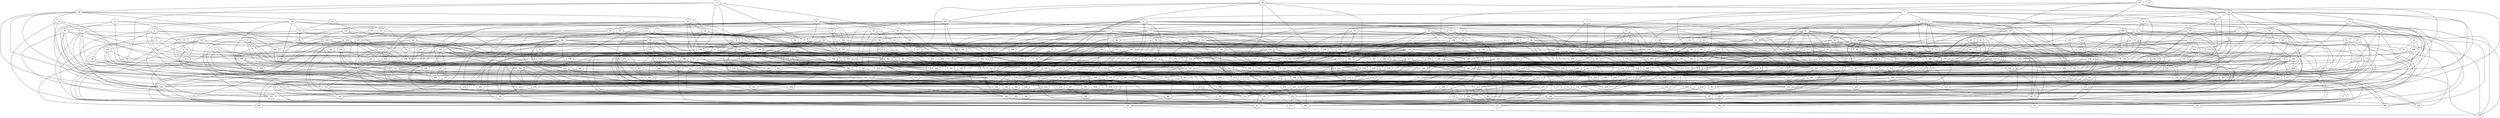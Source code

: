 strict graph "gnp_random_graph(400,0.015)" {
0;
1;
2;
3;
4;
5;
6;
7;
8;
9;
10;
11;
12;
13;
14;
15;
16;
17;
18;
19;
20;
21;
22;
23;
24;
25;
26;
27;
28;
29;
30;
31;
32;
33;
34;
35;
36;
37;
38;
39;
40;
41;
42;
43;
44;
45;
46;
47;
48;
49;
50;
51;
52;
53;
54;
55;
56;
57;
58;
59;
60;
61;
62;
63;
64;
65;
66;
67;
68;
69;
70;
71;
72;
73;
74;
75;
76;
77;
78;
79;
80;
81;
82;
83;
84;
85;
86;
87;
88;
89;
90;
91;
92;
93;
94;
95;
96;
97;
98;
99;
100;
101;
102;
103;
104;
105;
106;
107;
108;
109;
110;
111;
112;
113;
114;
115;
116;
117;
118;
119;
120;
121;
122;
123;
124;
125;
126;
127;
128;
129;
130;
131;
132;
133;
134;
135;
136;
137;
138;
139;
140;
141;
142;
143;
144;
145;
146;
147;
148;
149;
150;
151;
152;
153;
154;
155;
156;
157;
158;
159;
160;
161;
162;
163;
164;
165;
166;
167;
168;
169;
170;
171;
172;
173;
174;
175;
176;
177;
178;
179;
180;
181;
182;
183;
184;
185;
186;
187;
188;
189;
190;
191;
192;
193;
194;
195;
196;
197;
198;
199;
200;
201;
202;
203;
204;
205;
206;
207;
208;
209;
210;
211;
212;
213;
214;
215;
216;
217;
218;
219;
220;
221;
222;
223;
224;
225;
226;
227;
228;
229;
230;
231;
232;
233;
234;
235;
236;
237;
238;
239;
240;
241;
242;
243;
244;
245;
246;
247;
248;
249;
250;
251;
252;
253;
254;
255;
256;
257;
258;
259;
260;
261;
262;
263;
264;
265;
266;
267;
268;
269;
270;
271;
272;
273;
274;
275;
276;
277;
278;
279;
280;
281;
282;
283;
284;
285;
286;
287;
288;
289;
290;
291;
292;
293;
294;
295;
296;
297;
298;
299;
300;
301;
302;
303;
304;
305;
306;
307;
308;
309;
310;
311;
312;
313;
314;
315;
316;
317;
318;
319;
320;
321;
322;
323;
324;
325;
326;
327;
328;
329;
330;
331;
332;
333;
334;
335;
336;
337;
338;
339;
340;
341;
342;
343;
344;
345;
346;
347;
348;
349;
350;
351;
352;
353;
354;
355;
356;
357;
358;
359;
360;
361;
362;
363;
364;
365;
366;
367;
368;
369;
370;
371;
372;
373;
374;
375;
376;
377;
378;
379;
380;
381;
382;
383;
384;
385;
386;
387;
388;
389;
390;
391;
392;
393;
394;
395;
396;
397;
398;
399;
0 -- 68  [is_available=True, prob="0.672771012207"];
0 -- 11  [is_available=True, prob="0.0311372839034"];
0 -- 76  [is_available=True, prob="0.60510204603"];
0 -- 342  [is_available=True, prob="0.823809062444"];
0 -- 58  [is_available=True, prob="0.370981259283"];
0 -- 350  [is_available=True, prob="0.280009782433"];
1 -- 96  [is_available=True, prob="0.687258508972"];
1 -- 195  [is_available=True, prob="0.327337455019"];
1 -- 305  [is_available=True, prob="0.51152719475"];
1 -- 169  [is_available=True, prob="0.851714911728"];
1 -- 113  [is_available=True, prob="1.0"];
1 -- 338  [is_available=True, prob="0.993530797985"];
1 -- 347  [is_available=True, prob="0.873519078632"];
2 -- 352  [is_available=True, prob="0.411698776129"];
2 -- 35  [is_available=True, prob="0.275934990966"];
2 -- 327  [is_available=True, prob="0.41416736263"];
2 -- 203  [is_available=True, prob="1.0"];
2 -- 180  [is_available=True, prob="0.326489670325"];
2 -- 373  [is_available=True, prob="0.77309256014"];
3 -- 184  [is_available=True, prob="0.239477725696"];
3 -- 147  [is_available=True, prob="0.985667900619"];
3 -- 221  [is_available=True, prob="1.0"];
3 -- 54  [is_available=True, prob="0.135790335476"];
3 -- 295  [is_available=True, prob="0.184199734574"];
4 -- 105  [is_available=True, prob="1.0"];
4 -- 75  [is_available=True, prob="1.0"];
4 -- 60  [is_available=True, prob="0.142199886263"];
4 -- 245  [is_available=True, prob="1.0"];
5 -- 304  [is_available=True, prob="0.884725250715"];
5 -- 334  [is_available=True, prob="1.0"];
5 -- 174  [is_available=True, prob="0.234520591831"];
5 -- 71  [is_available=True, prob="0.164263143266"];
6 -- 352  [is_available=True, prob="1.0"];
6 -- 248  [is_available=True, prob="0.420615833732"];
6 -- 210  [is_available=True, prob="0.194498249475"];
6 -- 371  [is_available=True, prob="0.399707543896"];
6 -- 87  [is_available=True, prob="0.669771077523"];
6 -- 88  [is_available=True, prob="1.0"];
7 -- 97  [is_available=True, prob="0.137715859267"];
7 -- 326  [is_available=True, prob="0.180603056529"];
7 -- 232  [is_available=True, prob="1.0"];
7 -- 300  [is_available=True, prob="1.0"];
7 -- 395  [is_available=True, prob="0.207229110257"];
7 -- 12  [is_available=True, prob="0.937045081743"];
7 -- 271  [is_available=True, prob="0.62713170736"];
7 -- 210  [is_available=True, prob="0.97971564239"];
8 -- 258  [is_available=True, prob="0.40492345751"];
8 -- 164  [is_available=True, prob="0.427124821835"];
8 -- 9  [is_available=True, prob="0.294298596334"];
8 -- 236  [is_available=True, prob="0.413226748654"];
8 -- 308  [is_available=True, prob="0.209435283834"];
8 -- 283  [is_available=True, prob="0.139188887992"];
9 -- 385  [is_available=True, prob="0.865579777964"];
9 -- 379  [is_available=True, prob="0.918462824882"];
9 -- 68  [is_available=True, prob="0.951003964245"];
9 -- 263  [is_available=True, prob="1.0"];
9 -- 391  [is_available=True, prob="0.0491000285592"];
9 -- 312  [is_available=True, prob="0.908354993363"];
9 -- 123  [is_available=True, prob="0.929688781862"];
10 -- 36  [is_available=True, prob="1.0"];
10 -- 165  [is_available=True, prob="0.263783124124"];
10 -- 166  [is_available=True, prob="0.688040820626"];
10 -- 302  [is_available=True, prob="0.991366289787"];
10 -- 244  [is_available=True, prob="0.63138589458"];
10 -- 219  [is_available=True, prob="1.0"];
10 -- 92  [is_available=True, prob="0.105630200498"];
10 -- 254  [is_available=True, prob="0.899960814903"];
11 -- 258  [is_available=True, prob="1.0"];
11 -- 244  [is_available=True, prob="1.0"];
11 -- 378  [is_available=True, prob="0.264114383629"];
11 -- 150  [is_available=True, prob="0.0658009573685"];
12 -- 288  [is_available=True, prob="0.215145929975"];
12 -- 289  [is_available=True, prob="0.517390132128"];
12 -- 99  [is_available=True, prob="0.68286272742"];
12 -- 133  [is_available=True, prob="0.371695285505"];
12 -- 295  [is_available=True, prob="0.0991302539389"];
12 -- 169  [is_available=True, prob="1.0"];
12 -- 107  [is_available=True, prob="0.662340635536"];
12 -- 300  [is_available=True, prob="0.654823037924"];
12 -- 365  [is_available=True, prob="0.118034229994"];
12 -- 111  [is_available=True, prob="0.350907038757"];
12 -- 337  [is_available=True, prob="0.222606369022"];
12 -- 180  [is_available=True, prob="0.0729637991399"];
13 -- 338  [is_available=True, prob="1.0"];
13 -- 293  [is_available=True, prob="1.0"];
13 -- 206  [is_available=True, prob="0.294474670767"];
13 -- 399  [is_available=True, prob="0.864654074243"];
14 -- 66  [is_available=True, prob="0.476462825062"];
14 -- 222  [is_available=True, prob="0.542238708933"];
14 -- 102  [is_available=True, prob="0.596222793646"];
14 -- 279  [is_available=True, prob="0.278830564483"];
15 -- 219  [is_available=True, prob="0.116056803117"];
15 -- 196  [is_available=True, prob="0.289659960344"];
15 -- 182  [is_available=True, prob="0.747991207155"];
16 -- 248  [is_available=True, prob="0.304427313071"];
16 -- 41  [is_available=True, prob="0.1314343293"];
16 -- 159  [is_available=True, prob="0.990160074974"];
16 -- 31  [is_available=True, prob="1.0"];
17 -- 257  [is_available=True, prob="1.0"];
17 -- 366  [is_available=True, prob="0.392896534527"];
17 -- 367  [is_available=True, prob="0.497658767756"];
17 -- 151  [is_available=True, prob="1.0"];
17 -- 155  [is_available=True, prob="0.117072602464"];
17 -- 188  [is_available=True, prob="0.486764813668"];
18 -- 98  [is_available=True, prob="0.250184611877"];
18 -- 197  [is_available=True, prob="1.0"];
18 -- 359  [is_available=True, prob="0.853381212307"];
18 -- 266  [is_available=True, prob="0.620475322515"];
18 -- 44  [is_available=True, prob="0.924299106224"];
18 -- 77  [is_available=True, prob="1.0"];
18 -- 149  [is_available=True, prob="0.101423312822"];
19 -- 281  [is_available=True, prob="1.0"];
19 -- 213  [is_available=True, prob="1.0"];
19 -- 399  [is_available=True, prob="0.898761835015"];
19 -- 45  [is_available=True, prob="0.966854434479"];
19 -- 133  [is_available=True, prob="0.814253348116"];
20 -- 297  [is_available=True, prob="0.516557746441"];
20 -- 298  [is_available=True, prob="0.0337365817255"];
20 -- 80  [is_available=True, prob="0.717511133339"];
20 -- 380  [is_available=True, prob="1.0"];
20 -- 220  [is_available=True, prob="1.0"];
20 -- 157  [is_available=True, prob="0.207194978644"];
21 -- 38  [is_available=True, prob="0.443080826555"];
21 -- 77  [is_available=True, prob="0.384715650199"];
21 -- 244  [is_available=True, prob="1.0"];
21 -- 149  [is_available=True, prob="0.46261033541"];
21 -- 186  [is_available=True, prob="0.692736020866"];
21 -- 30  [is_available=True, prob="0.745925846368"];
22 -- 353  [is_available=True, prob="0.950956383064"];
22 -- 258  [is_available=True, prob="0.755025351414"];
22 -- 324  [is_available=True, prob="0.849325104307"];
22 -- 201  [is_available=True, prob="1.0"];
22 -- 138  [is_available=True, prob="0.433658859658"];
22 -- 47  [is_available=True, prob="0.234598474654"];
22 -- 51  [is_available=True, prob="0.442873758384"];
22 -- 309  [is_available=True, prob="0.430308943049"];
22 -- 279  [is_available=True, prob="1.0"];
22 -- 218  [is_available=True, prob="0.179127022366"];
22 -- 202  [is_available=True, prob="0.571485795886"];
22 -- 30  [is_available=True, prob="0.59347324859"];
22 -- 223  [is_available=True, prob="1.0"];
23 -- 24  [is_available=True, prob="0.31670935464"];
23 -- 257  [is_available=True, prob="1.0"];
23 -- 67  [is_available=True, prob="1.0"];
23 -- 381  [is_available=True, prob="0.775280631177"];
23 -- 183  [is_available=True, prob="0.0900773624711"];
24 -- 218  [is_available=True, prob="0.0977785192804"];
24 -- 226  [is_available=True, prob="0.617672959978"];
24 -- 162  [is_available=True, prob="0.683033910228"];
24 -- 213  [is_available=True, prob="0.812585944058"];
25 -- 52  [is_available=True, prob="0.699285707044"];
25 -- 342  [is_available=True, prob="1.0"];
25 -- 206  [is_available=True, prob="0.927545218837"];
26 -- 49  [is_available=True, prob="0.158620532686"];
26 -- 178  [is_available=True, prob="1.0"];
26 -- 290  [is_available=True, prob="1.0"];
26 -- 201  [is_available=True, prob="0.845610045301"];
27 -- 89  [is_available=True, prob="0.572689875825"];
27 -- 106  [is_available=True, prob="0.784018882939"];
27 -- 390  [is_available=True, prob="0.894068325467"];
28 -- 64  [is_available=True, prob="0.0384599884433"];
28 -- 36  [is_available=True, prob="0.847108968452"];
28 -- 262  [is_available=True, prob="1.0"];
28 -- 179  [is_available=True, prob="0.623561203835"];
28 -- 116  [is_available=True, prob="0.657517823249"];
28 -- 253  [is_available=True, prob="0.308200041829"];
28 -- 127  [is_available=True, prob="0.701762161507"];
29 -- 384  [is_available=True, prob="0.00136802433723"];
29 -- 135  [is_available=True, prob="0.406950689607"];
29 -- 204  [is_available=True, prob="0.578847403722"];
29 -- 245  [is_available=True, prob="1.0"];
29 -- 55  [is_available=True, prob="1.0"];
30 -- 128  [is_available=True, prob="0.930646237363"];
30 -- 265  [is_available=True, prob="1.0"];
30 -- 299  [is_available=True, prob="0.603254370001"];
30 -- 76  [is_available=True, prob="0.640405074357"];
31 -- 293  [is_available=True, prob="0.663961371347"];
31 -- 74  [is_available=True, prob="0.220588649034"];
31 -- 349  [is_available=True, prob="0.482353623716"];
31 -- 52  [is_available=True, prob="1.0"];
31 -- 277  [is_available=True, prob="1.0"];
31 -- 61  [is_available=True, prob="0.590978610707"];
31 -- 383  [is_available=True, prob="0.362861820752"];
32 -- 136  [is_available=True, prob="1.0"];
32 -- 297  [is_available=True, prob="0.959930122441"];
32 -- 333  [is_available=True, prob="0.196165506868"];
32 -- 360  [is_available=True, prob="1.0"];
32 -- 182  [is_available=True, prob="0.503934057755"];
32 -- 55  [is_available=True, prob="1.0"];
32 -- 380  [is_available=True, prob="0.787837039153"];
32 -- 190  [is_available=True, prob="1.0"];
33 -- 257  [is_available=True, prob="0.694228828031"];
33 -- 83  [is_available=True, prob="0.521052553655"];
33 -- 381  [is_available=True, prob="1.0"];
33 -- 383  [is_available=True, prob="0.948516245113"];
34 -- 106  [is_available=True, prob="0.120132778457"];
34 -- 143  [is_available=True, prob="0.848456519114"];
34 -- 243  [is_available=True, prob="0.075537375001"];
34 -- 215  [is_available=True, prob="0.315933116269"];
34 -- 89  [is_available=True, prob="0.517711552512"];
34 -- 347  [is_available=True, prob="1.0"];
35 -- 137  [is_available=True, prob="1.0"];
35 -- 266  [is_available=True, prob="0.209623417336"];
35 -- 303  [is_available=True, prob="1.0"];
35 -- 151  [is_available=True, prob="0.532759159002"];
35 -- 187  [is_available=True, prob="0.523683745288"];
35 -- 361  [is_available=True, prob="0.280381557668"];
35 -- 223  [is_available=True, prob="1.0"];
36 -- 192  [is_available=True, prob="1.0"];
36 -- 162  [is_available=True, prob="1.0"];
36 -- 68  [is_available=True, prob="0.991712237204"];
36 -- 396  [is_available=True, prob="0.313265127683"];
36 -- 172  [is_available=True, prob="0.181202412147"];
36 -- 81  [is_available=True, prob="0.627810059339"];
36 -- 242  [is_available=True, prob="1.0"];
36 -- 253  [is_available=True, prob="0.457994011024"];
36 -- 351  [is_available=True, prob="0.149653930473"];
37 -- 96  [is_available=True, prob="0.0313999149078"];
37 -- 192  [is_available=True, prob="0.469730780443"];
37 -- 276  [is_available=True, prob="0.210565825966"];
37 -- 337  [is_available=True, prob="0.672022044597"];
38 -- 321  [is_available=True, prob="0.513039279386"];
38 -- 70  [is_available=True, prob="0.16877095732"];
38 -- 44  [is_available=True, prob="0.54625485137"];
38 -- 366  [is_available=True, prob="0.681807922498"];
38 -- 178  [is_available=True, prob="1.0"];
38 -- 339  [is_available=True, prob="0.88637322049"];
38 -- 381  [is_available=True, prob="0.719027202481"];
39 -- 80  [is_available=True, prob="0.457376459599"];
39 -- 177  [is_available=True, prob="1.0"];
39 -- 212  [is_available=True, prob="0.127702483355"];
40 -- 385  [is_available=True, prob="0.65468219053"];
40 -- 195  [is_available=True, prob="0.203967375093"];
40 -- 197  [is_available=True, prob="1.0"];
40 -- 203  [is_available=True, prob="1.0"];
40 -- 245  [is_available=True, prob="0.928520091104"];
40 -- 280  [is_available=True, prob="1.0"];
40 -- 379  [is_available=True, prob="1.0"];
40 -- 117  [is_available=True, prob="1.0"];
41 -- 345  [is_available=True, prob="0.0638078080678"];
41 -- 166  [is_available=True, prob="1.0"];
41 -- 87  [is_available=True, prob="0.883032371474"];
42 -- 99  [is_available=True, prob="0.786640215128"];
42 -- 138  [is_available=True, prob="0.160130358797"];
42 -- 75  [is_available=True, prob="1.0"];
42 -- 274  [is_available=True, prob="0.577030382306"];
42 -- 52  [is_available=True, prob="0.450036553227"];
42 -- 343  [is_available=True, prob="1.0"];
42 -- 283  [is_available=True, prob="0.511413032477"];
42 -- 155  [is_available=True, prob="1.0"];
42 -- 316  [is_available=True, prob="1.0"];
42 -- 351  [is_available=True, prob="1.0"];
43 -- 145  [is_available=True, prob="1.0"];
43 -- 244  [is_available=True, prob="1.0"];
43 -- 141  [is_available=True, prob="0.551049697823"];
43 -- 364  [is_available=True, prob="1.0"];
43 -- 383  [is_available=True, prob="1.0"];
44 -- 256  [is_available=True, prob="1.0"];
44 -- 139  [is_available=True, prob="0.430798284955"];
44 -- 51  [is_available=True, prob="0.641491304266"];
44 -- 343  [is_available=True, prob="1.0"];
45 -- 165  [is_available=True, prob="0.456258579786"];
45 -- 262  [is_available=True, prob="0.176560734055"];
45 -- 170  [is_available=True, prob="1.0"];
45 -- 365  [is_available=True, prob="0.566880589122"];
45 -- 213  [is_available=True, prob="1.0"];
45 -- 90  [is_available=True, prob="0.94907165231"];
45 -- 220  [is_available=True, prob="0.0841588899557"];
45 -- 362  [is_available=True, prob="0.857073816194"];
45 -- 255  [is_available=True, prob="1.0"];
46 -- 226  [is_available=True, prob="1.0"];
46 -- 390  [is_available=True, prob="0.997775255921"];
46 -- 275  [is_available=True, prob="0.156512130467"];
46 -- 88  [is_available=True, prob="0.0853571213146"];
46 -- 219  [is_available=True, prob="0.903464179888"];
46 -- 63  [is_available=True, prob="1.0"];
47 -- 96  [is_available=True, prob="0.257946320074"];
47 -- 196  [is_available=True, prob="0.23864804494"];
47 -- 105  [is_available=True, prob="0.814985163133"];
47 -- 75  [is_available=True, prob="1.0"];
47 -- 206  [is_available=True, prob="0.0867777924711"];
47 -- 86  [is_available=True, prob="0.325367113028"];
47 -- 250  [is_available=True, prob="0.496386713608"];
48 -- 233  [is_available=True, prob="0.561449260945"];
48 -- 235  [is_available=True, prob="1.0"];
48 -- 372  [is_available=True, prob="0.515562902396"];
48 -- 319  [is_available=True, prob="0.796668300364"];
49 -- 257  [is_available=True, prob="1.0"];
49 -- 173  [is_available=True, prob="0.192383796051"];
49 -- 307  [is_available=True, prob="0.252225701765"];
49 -- 279  [is_available=True, prob="0.1949913056"];
49 -- 381  [is_available=True, prob="0.300255052993"];
50 -- 104  [is_available=True, prob="0.539167253602"];
50 -- 297  [is_available=True, prob="0.570910941514"];
50 -- 145  [is_available=True, prob="0.667793036361"];
50 -- 146  [is_available=True, prob="1.0"];
50 -- 214  [is_available=True, prob="0.672560850208"];
50 -- 311  [is_available=True, prob="0.292931874063"];
51 -- 161  [is_available=True, prob="0.28787882593"];
51 -- 182  [is_available=True, prob="0.141234311786"];
51 -- 316  [is_available=True, prob="0.19210096592"];
51 -- 149  [is_available=True, prob="1.0"];
51 -- 396  [is_available=True, prob="0.767283180724"];
51 -- 284  [is_available=True, prob="0.188231083951"];
52 -- 129  [is_available=True, prob="0.224411691474"];
52 -- 165  [is_available=True, prob="0.286868380151"];
52 -- 126  [is_available=True, prob="0.660337546726"];
54 -- 190  [is_available=True, prob="0.699405179159"];
55 -- 97  [is_available=True, prob="0.956047593017"];
55 -- 163  [is_available=True, prob="0.392548490462"];
55 -- 109  [is_available=True, prob="1.0"];
55 -- 342  [is_available=True, prob="0.120172894688"];
55 -- 311  [is_available=True, prob="0.40405761645"];
55 -- 95  [is_available=True, prob="0.889869297603"];
56 -- 102  [is_available=True, prob="0.641009900997"];
56 -- 265  [is_available=True, prob="0.575939409553"];
56 -- 206  [is_available=True, prob="1.0"];
56 -- 271  [is_available=True, prob="0.332052581248"];
56 -- 176  [is_available=True, prob="1.0"];
56 -- 340  [is_available=True, prob="1.0"];
56 -- 310  [is_available=True, prob="0.593440136228"];
56 -- 93  [is_available=True, prob="1.0"];
57 -- 352  [is_available=True, prob="0.80453906109"];
57 -- 375  [is_available=True, prob="0.667525529314"];
58 -- 306  [is_available=True, prob="1.0"];
58 -- 310  [is_available=True, prob="0.957535415206"];
59 -- 108  [is_available=True, prob="1.0"];
59 -- 194  [is_available=True, prob="0.487551665937"];
59 -- 76  [is_available=True, prob="0.1183102481"];
59 -- 190  [is_available=True, prob="0.592176801309"];
60 -- 110  [is_available=True, prob="1.0"];
61 -- 356  [is_available=True, prob="0.0407102861099"];
61 -- 109  [is_available=True, prob="1.0"];
61 -- 344  [is_available=True, prob="0.855652658348"];
61 -- 388  [is_available=True, prob="0.428230941737"];
61 -- 253  [is_available=True, prob="1.0"];
61 -- 126  [is_available=True, prob="0.786875198333"];
61 -- 63  [is_available=True, prob="0.386785388902"];
62 -- 205  [is_available=True, prob="0.341533534154"];
62 -- 239  [is_available=True, prob="0.595832003753"];
62 -- 112  [is_available=True, prob="0.460115773625"];
62 -- 115  [is_available=True, prob="0.107777266902"];
62 -- 180  [is_available=True, prob="0.315241056028"];
62 -- 222  [is_available=True, prob="0.316454821309"];
63 -- 160  [is_available=True, prob="1.0"];
63 -- 345  [is_available=True, prob="1.0"];
64 -- 226  [is_available=True, prob="1.0"];
64 -- 71  [is_available=True, prob="0.390171446015"];
64 -- 252  [is_available=True, prob="0.87063929838"];
64 -- 235  [is_available=True, prob="0.852264942134"];
64 -- 368  [is_available=True, prob="0.322093194561"];
64 -- 244  [is_available=True, prob="1.0"];
64 -- 316  [is_available=True, prob="0.527786565176"];
64 -- 222  [is_available=True, prob="0.372315898904"];
65 -- 72  [is_available=True, prob="0.645981530032"];
65 -- 73  [is_available=True, prob="0.278776455229"];
65 -- 392  [is_available=True, prob="1.0"];
65 -- 302  [is_available=True, prob="0.520750523976"];
66 -- 160  [is_available=True, prob="1.0"];
66 -- 320  [is_available=True, prob="1.0"];
66 -- 292  [is_available=True, prob="0.954561006325"];
66 -- 79  [is_available=True, prob="0.453170335355"];
66 -- 177  [is_available=True, prob="0.0161515337853"];
66 -- 335  [is_available=True, prob="1.0"];
66 -- 244  [is_available=True, prob="0.412035797106"];
66 -- 215  [is_available=True, prob="1.0"];
66 -- 340  [is_available=True, prob="0.678427521272"];
66 -- 251  [is_available=True, prob="0.823290740602"];
67 -- 323  [is_available=True, prob="1.0"];
67 -- 199  [is_available=True, prob="0.174820715577"];
67 -- 391  [is_available=True, prob="0.644227000235"];
67 -- 302  [is_available=True, prob="0.880927890125"];
67 -- 175  [is_available=True, prob="0.669115635272"];
67 -- 283  [is_available=True, prob="1.0"];
68 -- 259  [is_available=True, prob="0.872200360707"];
68 -- 375  [is_available=True, prob="0.609173358773"];
68 -- 233  [is_available=True, prob="0.62977321549"];
68 -- 254  [is_available=True, prob="1.0"];
69 -- 96  [is_available=True, prob="0.995237305247"];
69 -- 161  [is_available=True, prob="0.968915992787"];
69 -- 324  [is_available=True, prob="1.0"];
69 -- 257  [is_available=True, prob="0.248681864086"];
69 -- 356  [is_available=True, prob="0.557599562961"];
69 -- 148  [is_available=True, prob="0.216520063558"];
69 -- 85  [is_available=True, prob="0.20737011644"];
69 -- 180  [is_available=True, prob="0.692687717141"];
69 -- 155  [is_available=True, prob="0.384927265754"];
70 -- 106  [is_available=True, prob="1.0"];
70 -- 196  [is_available=True, prob="0.874617234103"];
70 -- 93  [is_available=True, prob="0.939084914266"];
71 -- 160  [is_available=True, prob="0.0623400429877"];
71 -- 290  [is_available=True, prob="0.636810131432"];
71 -- 100  [is_available=True, prob="0.988581476686"];
71 -- 198  [is_available=True, prob="1.0"];
71 -- 77  [is_available=True, prob="0.97396661901"];
71 -- 210  [is_available=True, prob="0.127239202412"];
71 -- 228  [is_available=True, prob="0.139977872903"];
72 -- 160  [is_available=True, prob="0.700480467304"];
72 -- 92  [is_available=True, prob="1.0"];
72 -- 269  [is_available=True, prob="0.477298791127"];
73 -- 146  [is_available=True, prob="0.527786327587"];
73 -- 315  [is_available=True, prob="0.491718742792"];
73 -- 356  [is_available=True, prob="1.0"];
74 -- 317  [is_available=True, prob="0.710903510199"];
74 -- 302  [is_available=True, prob="0.280476938477"];
75 -- 358  [is_available=True, prob="0.962421457303"];
75 -- 263  [is_available=True, prob="0.648119753025"];
75 -- 239  [is_available=True, prob="0.155916058253"];
75 -- 272  [is_available=True, prob="0.339709053846"];
75 -- 335  [is_available=True, prob="0.0684662959352"];
75 -- 219  [is_available=True, prob="0.362131127195"];
75 -- 170  [is_available=True, prob="0.661998963469"];
76 -- 99  [is_available=True, prob="0.233048317299"];
76 -- 200  [is_available=True, prob="0.935121352631"];
76 -- 143  [is_available=True, prob="0.0177472811399"];
76 -- 338  [is_available=True, prob="0.0612119583936"];
77 -- 100  [is_available=True, prob="0.0840388859351"];
77 -- 266  [is_available=True, prob="0.926821020216"];
77 -- 306  [is_available=True, prob="1.0"];
77 -- 88  [is_available=True, prob="0.434930740626"];
78 -- 290  [is_available=True, prob="0.737775611321"];
78 -- 228  [is_available=True, prob="0.958118122564"];
78 -- 397  [is_available=True, prob="0.538293748854"];
78 -- 126  [is_available=True, prob="0.403409172709"];
79 -- 152  [is_available=True, prob="1.0"];
80 -- 135  [is_available=True, prob="0.0164037914067"];
80 -- 90  [is_available=True, prob="0.649125982073"];
80 -- 251  [is_available=True, prob="0.673013695877"];
80 -- 284  [is_available=True, prob="0.425253967307"];
80 -- 154  [is_available=True, prob="0.945327735"];
81 -- 388  [is_available=True, prob="1.0"];
81 -- 295  [is_available=True, prob="0.159420919102"];
81 -- 349  [is_available=True, prob="0.461377241197"];
81 -- 220  [is_available=True, prob="0.287883925306"];
81 -- 93  [is_available=True, prob="1.0"];
82 -- 112  [is_available=True, prob="0.383306959931"];
82 -- 130  [is_available=True, prob="1.0"];
82 -- 308  [is_available=True, prob="0.68233125302"];
83 -- 291  [is_available=True, prob="1.0"];
83 -- 379  [is_available=True, prob="0.98228058422"];
83 -- 108  [is_available=True, prob="1.0"];
83 -- 239  [is_available=True, prob="0.185165714078"];
83 -- 375  [is_available=True, prob="0.913108733091"];
83 -- 347  [is_available=True, prob="0.6574748807"];
83 -- 255  [is_available=True, prob="1.0"];
84 -- 152  [is_available=True, prob="1.0"];
84 -- 256  [is_available=True, prob="0.86024821384"];
84 -- 378  [is_available=True, prob="0.221903425864"];
84 -- 368  [is_available=True, prob="0.149886529869"];
84 -- 103  [is_available=True, prob="1.0"];
85 -- 240  [is_available=True, prob="0.652862735187"];
85 -- 177  [is_available=True, prob="0.120408872739"];
85 -- 86  [is_available=True, prob="0.772136025555"];
85 -- 280  [is_available=True, prob="0.501037900209"];
86 -- 114  [is_available=True, prob="1.0"];
86 -- 237  [is_available=True, prob="0.116795854825"];
86 -- 126  [is_available=True, prob="1.0"];
87 -- 236  [is_available=True, prob="1.0"];
87 -- 374  [is_available=True, prob="0.310474774806"];
88 -- 390  [is_available=True, prob="0.860923391729"];
88 -- 168  [is_available=True, prob="0.735776706156"];
88 -- 376  [is_available=True, prob="0.968542133558"];
89 -- 262  [is_available=True, prob="0.177893456299"];
89 -- 237  [is_available=True, prob="1.0"];
89 -- 370  [is_available=True, prob="1.0"];
89 -- 149  [is_available=True, prob="0.36966276329"];
90 -- 97  [is_available=True, prob="1.0"];
90 -- 320  [is_available=True, prob="0.354959703883"];
90 -- 389  [is_available=True, prob="0.676570391541"];
91 -- 344  [is_available=True, prob="1.0"];
91 -- 194  [is_available=True, prob="0.294223708968"];
91 -- 296  [is_available=True, prob="0.912866436166"];
91 -- 202  [is_available=True, prob="0.578997766488"];
91 -- 203  [is_available=True, prob="0.478035588098"];
91 -- 337  [is_available=True, prob="1.0"];
91 -- 308  [is_available=True, prob="0.537749847633"];
91 -- 341  [is_available=True, prob="0.591089213647"];
91 -- 182  [is_available=True, prob="0.739819331443"];
91 -- 394  [is_available=True, prob="0.649263153497"];
91 -- 280  [is_available=True, prob="0.765039777733"];
91 -- 220  [is_available=True, prob="0.763078747384"];
91 -- 349  [is_available=True, prob="0.739931466709"];
91 -- 158  [is_available=True, prob="1.0"];
92 -- 262  [is_available=True, prob="0.15847969258"];
92 -- 332  [is_available=True, prob="1.0"];
92 -- 343  [is_available=True, prob="0.230259138588"];
92 -- 220  [is_available=True, prob="0.532950399658"];
92 -- 125  [is_available=True, prob="1.0"];
93 -- 98  [is_available=True, prob="1.0"];
93 -- 104  [is_available=True, prob="0.290542319439"];
93 -- 342  [is_available=True, prob="0.43182731173"];
93 -- 348  [is_available=True, prob="0.563385216429"];
94 -- 99  [is_available=True, prob="1.0"];
94 -- 264  [is_available=True, prob="0.563410396254"];
94 -- 143  [is_available=True, prob="0.815195584063"];
94 -- 328  [is_available=True, prob="0.380299442963"];
94 -- 210  [is_available=True, prob="0.702884471609"];
94 -- 377  [is_available=True, prob="1.0"];
94 -- 351  [is_available=True, prob="1.0"];
95 -- 130  [is_available=True, prob="0.454617125459"];
95 -- 99  [is_available=True, prob="0.336882380049"];
95 -- 251  [is_available=True, prob="1.0"];
95 -- 203  [is_available=True, prob="0.819022411718"];
96 -- 331  [is_available=True, prob="0.91884685999"];
96 -- 314  [is_available=True, prob="0.170802211716"];
96 -- 346  [is_available=True, prob="0.889563385007"];
97 -- 280  [is_available=True, prob="0.805462245448"];
97 -- 188  [is_available=True, prob="1.0"];
97 -- 218  [is_available=True, prob="0.985487108137"];
98 -- 354  [is_available=True, prob="0.945295210206"];
99 -- 171  [is_available=True, prob="0.947055540756"];
99 -- 205  [is_available=True, prob="0.0390690739247"];
99 -- 286  [is_available=True, prob="0.618471868912"];
99 -- 300  [is_available=True, prob="0.495706035275"];
100 -- 387  [is_available=True, prob="0.165068914661"];
100 -- 394  [is_available=True, prob="1.0"];
100 -- 242  [is_available=True, prob="1.0"];
100 -- 219  [is_available=True, prob="0.754088274469"];
100 -- 285  [is_available=True, prob="1.0"];
101 -- 193  [is_available=True, prob="1.0"];
101 -- 131  [is_available=True, prob="0.398020419047"];
101 -- 267  [is_available=True, prob="0.608777762658"];
101 -- 300  [is_available=True, prob="0.587166498517"];
101 -- 249  [is_available=True, prob="0.0376466308788"];
101 -- 188  [is_available=True, prob="0.39041461495"];
102 -- 136  [is_available=True, prob="0.430234857874"];
102 -- 203  [is_available=True, prob="0.540743491159"];
102 -- 303  [is_available=True, prob="0.576653242615"];
103 -- 212  [is_available=True, prob="0.986314292108"];
103 -- 394  [is_available=True, prob="0.160032731891"];
103 -- 167  [is_available=True, prob="1.0"];
104 -- 322  [is_available=True, prob="0.0955223896324"];
104 -- 355  [is_available=True, prob="0.450306067588"];
104 -- 296  [is_available=True, prob="1.0"];
104 -- 348  [is_available=True, prob="0.982264552667"];
104 -- 185  [is_available=True, prob="0.362705719394"];
104 -- 252  [is_available=True, prob="0.199350847315"];
105 -- 259  [is_available=True, prob="0.828375759956"];
105 -- 133  [is_available=True, prob="0.893462512476"];
105 -- 316  [is_available=True, prob="0.32193647603"];
105 -- 279  [is_available=True, prob="1.0"];
105 -- 123  [is_available=True, prob="1.0"];
105 -- 188  [is_available=True, prob="0.61197474103"];
106 -- 192  [is_available=True, prob="1.0"];
106 -- 257  [is_available=True, prob="0.452986445799"];
106 -- 262  [is_available=True, prob="0.573262942693"];
106 -- 385  [is_available=True, prob="0.54610210614"];
106 -- 173  [is_available=True, prob="0.712727092195"];
106 -- 223  [is_available=True, prob="0.292619094643"];
106 -- 143  [is_available=True, prob="0.0521852087176"];
106 -- 351  [is_available=True, prob="1.0"];
106 -- 302  [is_available=True, prob="1.0"];
106 -- 127  [is_available=True, prob="1.0"];
107 -- 129  [is_available=True, prob="0.36850551391"];
107 -- 294  [is_available=True, prob="0.179346415226"];
107 -- 204  [is_available=True, prob="0.536608235499"];
107 -- 139  [is_available=True, prob="1.0"];
107 -- 300  [is_available=True, prob="0.598737839864"];
107 -- 153  [is_available=True, prob="0.81312941882"];
107 -- 255  [is_available=True, prob="0.772560891758"];
108 -- 258  [is_available=True, prob="0.930593004954"];
108 -- 183  [is_available=True, prob="0.860294721219"];
108 -- 125  [is_available=True, prob="0.930155583771"];
108 -- 383  [is_available=True, prob="0.9277365312"];
109 -- 385  [is_available=True, prob="1.0"];
109 -- 347  [is_available=True, prob="0.922557927452"];
109 -- 388  [is_available=True, prob="0.783780911097"];
110 -- 208  [is_available=True, prob="0.837544212639"];
110 -- 162  [is_available=True, prob="0.841886292825"];
110 -- 186  [is_available=True, prob="0.696599052484"];
110 -- 206  [is_available=True, prob="0.369582611225"];
111 -- 164  [is_available=True, prob="0.455338464709"];
111 -- 199  [is_available=True, prob="1.0"];
111 -- 265  [is_available=True, prob="1.0"];
111 -- 367  [is_available=True, prob="0.857531286492"];
111 -- 145  [is_available=True, prob="0.268062396298"];
111 -- 250  [is_available=True, prob="0.396638564537"];
111 -- 349  [is_available=True, prob="1.0"];
111 -- 223  [is_available=True, prob="0.512885616147"];
112 -- 164  [is_available=True, prob="0.235101841935"];
112 -- 327  [is_available=True, prob="0.100472740639"];
112 -- 172  [is_available=True, prob="0.739198722196"];
112 -- 207  [is_available=True, prob="0.0938823229717"];
112 -- 216  [is_available=True, prob="0.754761452644"];
113 -- 164  [is_available=True, prob="0.0365309776824"];
113 -- 298  [is_available=True, prob="0.442720739567"];
113 -- 282  [is_available=True, prob="0.900701213795"];
113 -- 188  [is_available=True, prob="0.638078263022"];
113 -- 190  [is_available=True, prob="0.957954732292"];
114 -- 300  [is_available=True, prob="1.0"];
114 -- 336  [is_available=True, prob="0.573267167553"];
114 -- 178  [is_available=True, prob="1.0"];
114 -- 347  [is_available=True, prob="0.151333080482"];
114 -- 157  [is_available=True, prob="0.80191881748"];
115 -- 329  [is_available=True, prob="0.451608488709"];
115 -- 218  [is_available=True, prob="0.648132547503"];
116 -- 232  [is_available=True, prob="1.0"];
116 -- 233  [is_available=True, prob="0.0914407319185"];
116 -- 223  [is_available=True, prob="0.538329071125"];
117 -- 329  [is_available=True, prob="0.0210675095035"];
117 -- 178  [is_available=True, prob="0.928585686256"];
117 -- 382  [is_available=True, prob="0.559454667576"];
117 -- 336  [is_available=True, prob="0.306057155125"];
118 -- 153  [is_available=True, prob="0.356086877305"];
118 -- 275  [is_available=True, prob="0.643447206396"];
118 -- 173  [is_available=True, prob="0.13580898977"];
118 -- 175  [is_available=True, prob="0.865633819629"];
119 -- 385  [is_available=True, prob="0.474060324905"];
119 -- 262  [is_available=True, prob="0.166489318471"];
119 -- 199  [is_available=True, prob="1.0"];
119 -- 180  [is_available=True, prob="0.213442134189"];
119 -- 250  [is_available=True, prob="1.0"];
119 -- 381  [is_available=True, prob="0.687903200726"];
120 -- 289  [is_available=True, prob="1.0"];
120 -- 392  [is_available=True, prob="1.0"];
120 -- 266  [is_available=True, prob="1.0"];
120 -- 305  [is_available=True, prob="0.746052433709"];
120 -- 274  [is_available=True, prob="0.734798364298"];
120 -- 341  [is_available=True, prob="1.0"];
120 -- 156  [is_available=True, prob="0.620335585181"];
121 -- 176  [is_available=True, prob="0.427565155222"];
121 -- 235  [is_available=True, prob="1.0"];
121 -- 374  [is_available=True, prob="0.207708604646"];
121 -- 134  [is_available=True, prob="0.152879177465"];
122 -- 136  [is_available=True, prob="0.284321982041"];
122 -- 130  [is_available=True, prob="1.0"];
122 -- 187  [is_available=True, prob="0.938761758309"];
122 -- 308  [is_available=True, prob="0.744425415015"];
123 -- 357  [is_available=True, prob="1.0"];
123 -- 333  [is_available=True, prob="0.513691723846"];
123 -- 335  [is_available=True, prob="0.794095061542"];
123 -- 143  [is_available=True, prob="1.0"];
123 -- 286  [is_available=True, prob="0.229386016102"];
124 -- 331  [is_available=True, prob="0.607116294059"];
124 -- 351  [is_available=True, prob="0.168204483399"];
125 -- 179  [is_available=True, prob="1.0"];
125 -- 301  [is_available=True, prob="1.0"];
125 -- 361  [is_available=True, prob="1.0"];
126 -- 130  [is_available=True, prob="0.108737297993"];
126 -- 284  [is_available=True, prob="1.0"];
126 -- 209  [is_available=True, prob="0.578976936844"];
126 -- 371  [is_available=True, prob="0.199429679188"];
126 -- 215  [is_available=True, prob="1.0"];
126 -- 280  [is_available=True, prob="0.38408281187"];
126 -- 380  [is_available=True, prob="0.595223981447"];
126 -- 250  [is_available=True, prob="0.534155665876"];
126 -- 252  [is_available=True, prob="0.30215740102"];
126 -- 287  [is_available=True, prob="0.472236253285"];
127 -- 256  [is_available=True, prob="0.313206895522"];
127 -- 337  [is_available=True, prob="0.210074038294"];
127 -- 348  [is_available=True, prob="0.0236530841196"];
128 -- 237  [is_available=True, prob="0.0382569936994"];
129 -- 132  [is_available=True, prob="0.962083647378"];
129 -- 382  [is_available=True, prob="0.421499177692"];
129 -- 385  [is_available=True, prob="1.0"];
130 -- 370  [is_available=True, prob="0.231004372932"];
131 -- 323  [is_available=True, prob="0.015528086517"];
131 -- 295  [is_available=True, prob="0.466094723677"];
131 -- 151  [is_available=True, prob="0.0815998659861"];
131 -- 248  [is_available=True, prob="1.0"];
131 -- 223  [is_available=True, prob="0.632446507652"];
131 -- 159  [is_available=True, prob="0.0307319281905"];
132 -- 359  [is_available=True, prob="1.0"];
132 -- 360  [is_available=True, prob="0.366948769802"];
132 -- 398  [is_available=True, prob="0.745132997406"];
132 -- 372  [is_available=True, prob="0.112127356212"];
132 -- 187  [is_available=True, prob="1.0"];
132 -- 382  [is_available=True, prob="0.748795842747"];
133 -- 226  [is_available=True, prob="0.192617159125"];
133 -- 327  [is_available=True, prob="0.7583542914"];
133 -- 364  [is_available=True, prob="0.517326017966"];
133 -- 349  [is_available=True, prob="0.404831830266"];
134 -- 210  [is_available=True, prob="1.0"];
134 -- 335  [is_available=True, prob="0.0512611642758"];
135 -- 336  [is_available=True, prob="0.843403049487"];
135 -- 295  [is_available=True, prob="0.389222185166"];
135 -- 231  [is_available=True, prob="1.0"];
136 -- 160  [is_available=True, prob="0.605392766342"];
136 -- 386  [is_available=True, prob="0.520944141189"];
136 -- 292  [is_available=True, prob="0.508841753711"];
136 -- 262  [is_available=True, prob="0.540278194346"];
136 -- 245  [is_available=True, prob="0.499049231094"];
136 -- 214  [is_available=True, prob="0.633542066719"];
136 -- 252  [is_available=True, prob="0.908729374988"];
137 -- 259  [is_available=True, prob="0.603480539631"];
137 -- 155  [is_available=True, prob="0.0413420880784"];
137 -- 237  [is_available=True, prob="0.910263166905"];
137 -- 335  [is_available=True, prob="1.0"];
138 -- 241  [is_available=True, prob="0.0475236226918"];
138 -- 180  [is_available=True, prob="1.0"];
139 -- 292  [is_available=True, prob="0.698368218445"];
139 -- 298  [is_available=True, prob="0.0558132063604"];
139 -- 382  [is_available=True, prob="0.697508649284"];
140 -- 208  [is_available=True, prob="0.747575035639"];
140 -- 189  [is_available=True, prob="0.83687888943"];
141 -- 162  [is_available=True, prob="0.580700542581"];
141 -- 269  [is_available=True, prob="1.0"];
141 -- 210  [is_available=True, prob="0.982945325499"];
141 -- 207  [is_available=True, prob="0.139396850769"];
142 -- 283  [is_available=True, prob="0.568254731702"];
142 -- 376  [is_available=True, prob="0.658873305706"];
142 -- 163  [is_available=True, prob="0.760574718247"];
142 -- 388  [is_available=True, prob="0.952990686357"];
143 -- 298  [is_available=True, prob="0.537393527936"];
143 -- 301  [is_available=True, prob="0.0993712056041"];
143 -- 372  [is_available=True, prob="0.415835441167"];
143 -- 351  [is_available=True, prob="0.786710399182"];
144 -- 390  [is_available=True, prob="1.0"];
144 -- 157  [is_available=True, prob="0.443383284797"];
144 -- 382  [is_available=True, prob="1.0"];
144 -- 239  [is_available=True, prob="1.0"];
145 -- 256  [is_available=True, prob="0.781891528291"];
145 -- 371  [is_available=True, prob="1.0"];
146 -- 162  [is_available=True, prob="0.892342963763"];
147 -- 338  [is_available=True, prob="1.0"];
147 -- 354  [is_available=True, prob="0.804193140322"];
147 -- 310  [is_available=True, prob="1.0"];
147 -- 207  [is_available=True, prob="1.0"];
148 -- 385  [is_available=True, prob="0.897116456428"];
148 -- 314  [is_available=True, prob="0.592155685725"];
148 -- 260  [is_available=True, prob="0.0286283422752"];
149 -- 228  [is_available=True, prob="0.82315259139"];
149 -- 292  [is_available=True, prob="1.0"];
149 -- 359  [is_available=True, prob="0.504303462062"];
149 -- 156  [is_available=True, prob="0.47542376259"];
150 -- 379  [is_available=True, prob="0.895397721523"];
150 -- 186  [is_available=True, prob="0.757407090686"];
150 -- 301  [is_available=True, prob="0.913957014992"];
150 -- 341  [is_available=True, prob="0.0970790689118"];
151 -- 226  [is_available=True, prob="0.142410529558"];
151 -- 200  [is_available=True, prob="0.093471267156"];
151 -- 271  [is_available=True, prob="0.965470927933"];
151 -- 245  [is_available=True, prob="0.5338067585"];
152 -- 332  [is_available=True, prob="1.0"];
152 -- 265  [is_available=True, prob="0.38665873574"];
152 -- 297  [is_available=True, prob="0.410385761892"];
153 -- 278  [is_available=True, prob="0.238071209623"];
153 -- 231  [is_available=True, prob="0.105122662234"];
153 -- 174  [is_available=True, prob="0.96039059487"];
153 -- 239  [is_available=True, prob="0.696803931987"];
153 -- 343  [is_available=True, prob="1.0"];
153 -- 217  [is_available=True, prob="0.794890729175"];
153 -- 222  [is_available=True, prob="1.0"];
154 -- 363  [is_available=True, prob="0.27711537107"];
154 -- 299  [is_available=True, prob="0.101218622435"];
154 -- 236  [is_available=True, prob="1.0"];
154 -- 199  [is_available=True, prob="0.621353667727"];
155 -- 362  [is_available=True, prob="0.454503867129"];
155 -- 394  [is_available=True, prob="0.0804443600599"];
156 -- 192  [is_available=True, prob="0.00160229692534"];
156 -- 360  [is_available=True, prob="0.235699823771"];
156 -- 257  [is_available=True, prob="1.0"];
157 -- 198  [is_available=True, prob="1.0"];
157 -- 264  [is_available=True, prob="0.316557500136"];
157 -- 181  [is_available=True, prob="0.489654350554"];
158 -- 357  [is_available=True, prob="1.0"];
158 -- 366  [is_available=True, prob="0.715525581117"];
159 -- 399  [is_available=True, prob="1.0"];
159 -- 191  [is_available=True, prob="1.0"];
160 -- 233  [is_available=True, prob="0.700477837316"];
160 -- 238  [is_available=True, prob="0.250370650719"];
161 -- 226  [is_available=True, prob="0.502764405493"];
161 -- 241  [is_available=True, prob="0.263497209045"];
161 -- 248  [is_available=True, prob="0.521923662732"];
161 -- 222  [is_available=True, prob="0.742627928775"];
162 -- 231  [is_available=True, prob="0.264724525119"];
162 -- 232  [is_available=True, prob="0.822781628632"];
162 -- 218  [is_available=True, prob="0.106379972154"];
162 -- 314  [is_available=True, prob="1.0"];
163 -- 356  [is_available=True, prob="1.0"];
163 -- 190  [is_available=True, prob="0.00795520457617"];
164 -- 385  [is_available=True, prob="1.0"];
164 -- 323  [is_available=True, prob="0.979093511097"];
164 -- 273  [is_available=True, prob="0.705419979573"];
164 -- 364  [is_available=True, prob="0.811093741441"];
164 -- 381  [is_available=True, prob="0.760151243837"];
165 -- 322  [is_available=True, prob="0.861265292131"];
165 -- 315  [is_available=True, prob="0.246716622436"];
165 -- 301  [is_available=True, prob="0.900442223561"];
165 -- 239  [is_available=True, prob="0.122102706802"];
165 -- 252  [is_available=True, prob="0.826010285759"];
166 -- 362  [is_available=True, prob="0.247611822654"];
166 -- 271  [is_available=True, prob="0.183873889357"];
166 -- 187  [is_available=True, prob="1.0"];
166 -- 330  [is_available=True, prob="0.655215106332"];
167 -- 283  [is_available=True, prob="1.0"];
167 -- 265  [is_available=True, prob="0.411646152809"];
167 -- 179  [is_available=True, prob="0.842377398003"];
167 -- 245  [is_available=True, prob="0.286544532854"];
167 -- 278  [is_available=True, prob="0.571666687827"];
167 -- 187  [is_available=True, prob="1.0"];
168 -- 362  [is_available=True, prob="1.0"];
168 -- 171  [is_available=True, prob="1.0"];
168 -- 247  [is_available=True, prob="0.779697305953"];
169 -- 256  [is_available=True, prob="0.143785971288"];
169 -- 276  [is_available=True, prob="0.75659264835"];
169 -- 335  [is_available=True, prob="0.71640267192"];
170 -- 397  [is_available=True, prob="1.0"];
171 -- 250  [is_available=True, prob="0.887462328283"];
172 -- 326  [is_available=True, prob="0.649646475399"];
172 -- 297  [is_available=True, prob="0.682843653771"];
172 -- 235  [is_available=True, prob="0.810256207006"];
172 -- 399  [is_available=True, prob="0.704677583736"];
172 -- 375  [is_available=True, prob="1.0"];
172 -- 216  [is_available=True, prob="0.688434327362"];
172 -- 228  [is_available=True, prob="0.000988043474508"];
173 -- 368  [is_available=True, prob="0.579262804136"];
173 -- 240  [is_available=True, prob="0.0401248268401"];
173 -- 345  [is_available=True, prob="0.61549615734"];
173 -- 220  [is_available=True, prob="1.0"];
174 -- 323  [is_available=True, prob="0.772705282838"];
174 -- 326  [is_available=True, prob="0.87968822692"];
174 -- 329  [is_available=True, prob="0.429353752937"];
174 -- 370  [is_available=True, prob="0.754553192764"];
174 -- 211  [is_available=True, prob="0.371989105363"];
174 -- 390  [is_available=True, prob="1.0"];
175 -- 176  [is_available=True, prob="0.465391011436"];
175 -- 385  [is_available=True, prob="0.231739500917"];
176 -- 258  [is_available=True, prob="1.0"];
176 -- 392  [is_available=True, prob="0.386415477396"];
176 -- 200  [is_available=True, prob="0.803889372976"];
177 -- 379  [is_available=True, prob="0.916202851259"];
178 -- 354  [is_available=True, prob="0.948099220967"];
178 -- 357  [is_available=True, prob="0.428586160738"];
178 -- 367  [is_available=True, prob="1.0"];
178 -- 287  [is_available=True, prob="0.124051656582"];
179 -- 384  [is_available=True, prob="0.013135694227"];
179 -- 323  [is_available=True, prob="0.759033865737"];
179 -- 362  [is_available=True, prob="0.380678158474"];
179 -- 368  [is_available=True, prob="0.173704279023"];
180 -- 332  [is_available=True, prob="0.559540058895"];
180 -- 317  [is_available=True, prob="0.99276982519"];
180 -- 210  [is_available=True, prob="0.47641556608"];
180 -- 214  [is_available=True, prob="0.498493127418"];
180 -- 187  [is_available=True, prob="0.0444535675536"];
180 -- 266  [is_available=True, prob="0.305305625162"];
181 -- 383  [is_available=True, prob="1.0"];
181 -- 399  [is_available=True, prob="0.487560190832"];
181 -- 301  [is_available=True, prob="0.0527425686619"];
182 -- 323  [is_available=True, prob="0.574867158049"];
182 -- 328  [is_available=True, prob="1.0"];
182 -- 273  [is_available=True, prob="1.0"];
182 -- 213  [is_available=True, prob="0.635186495425"];
183 -- 366  [is_available=True, prob="0.382318369043"];
183 -- 357  [is_available=True, prob="0.415767049742"];
183 -- 222  [is_available=True, prob="0.857925018689"];
184 -- 224  [is_available=True, prob="0.419326018228"];
184 -- 264  [is_available=True, prob="0.766538444003"];
184 -- 364  [is_available=True, prob="0.836117654084"];
184 -- 398  [is_available=True, prob="0.844042264172"];
184 -- 304  [is_available=True, prob="1.0"];
184 -- 360  [is_available=True, prob="1.0"];
184 -- 308  [is_available=True, prob="1.0"];
185 -- 225  [is_available=True, prob="0.486257952253"];
185 -- 369  [is_available=True, prob="0.100226712779"];
185 -- 213  [is_available=True, prob="1.0"];
185 -- 353  [is_available=True, prob="0.79523383685"];
186 -- 398  [is_available=True, prob="1.0"];
186 -- 228  [is_available=True, prob="1.0"];
187 -- 358  [is_available=True, prob="0.566786948654"];
187 -- 302  [is_available=True, prob="1.0"];
187 -- 213  [is_available=True, prob="1.0"];
187 -- 286  [is_available=True, prob="0.179530609275"];
188 -- 391  [is_available=True, prob="0.13424385555"];
189 -- 312  [is_available=True, prob="0.736610566385"];
189 -- 305  [is_available=True, prob="0.679445612593"];
189 -- 330  [is_available=True, prob="1.0"];
189 -- 245  [is_available=True, prob="0.71608142207"];
190 -- 193  [is_available=True, prob="0.276345939693"];
190 -- 326  [is_available=True, prob="0.614604986822"];
190 -- 204  [is_available=True, prob="0.576138187343"];
191 -- 331  [is_available=True, prob="0.783593647047"];
191 -- 247  [is_available=True, prob="0.596132914341"];
191 -- 204  [is_available=True, prob="0.453170588635"];
192 -- 204  [is_available=True, prob="0.561085108598"];
192 -- 356  [is_available=True, prob="0.206971974937"];
193 -- 231  [is_available=True, prob="0.66933084123"];
193 -- 362  [is_available=True, prob="1.0"];
193 -- 203  [is_available=True, prob="1.0"];
193 -- 382  [is_available=True, prob="0.901812101444"];
193 -- 218  [is_available=True, prob="0.659372760959"];
194 -- 275  [is_available=True, prob="0.925169741264"];
194 -- 265  [is_available=True, prob="1.0"];
195 -- 387  [is_available=True, prob="1.0"];
195 -- 262  [is_available=True, prob="0.219623328757"];
195 -- 207  [is_available=True, prob="0.993798104445"];
196 -- 289  [is_available=True, prob="0.234853635454"];
196 -- 243  [is_available=True, prob="1.0"];
197 -- 257  [is_available=True, prob="0.172687310612"];
197 -- 258  [is_available=True, prob="0.801201862759"];
197 -- 264  [is_available=True, prob="0.0832963501569"];
197 -- 316  [is_available=True, prob="0.679873545196"];
197 -- 319  [is_available=True, prob="0.28985537222"];
198 -- 312  [is_available=True, prob="0.657507765202"];
198 -- 213  [is_available=True, prob="0.117342116099"];
198 -- 268  [is_available=True, prob="0.236459985581"];
199 -- 203  [is_available=True, prob="0.085376806865"];
199 -- 306  [is_available=True, prob="1.0"];
199 -- 281  [is_available=True, prob="1.0"];
200 -- 220  [is_available=True, prob="1.0"];
200 -- 372  [is_available=True, prob="0.393858002548"];
201 -- 235  [is_available=True, prob="0.614890562015"];
201 -- 336  [is_available=True, prob="0.929314992145"];
201 -- 338  [is_available=True, prob="1.0"];
201 -- 247  [is_available=True, prob="0.13338977944"];
204 -- 340  [is_available=True, prob="1.0"];
205 -- 327  [is_available=True, prob="0.838336150219"];
205 -- 364  [is_available=True, prob="0.840887695869"];
205 -- 236  [is_available=True, prob="0.194911593273"];
205 -- 239  [is_available=True, prob="0.789377820922"];
205 -- 382  [is_available=True, prob="0.428939448267"];
205 -- 283  [is_available=True, prob="0.69642172159"];
207 -- 296  [is_available=True, prob="0.863187967583"];
207 -- 361  [is_available=True, prob="0.197244314913"];
208 -- 377  [is_available=True, prob="0.753820297342"];
208 -- 350  [is_available=True, prob="0.366911978327"];
209 -- 345  [is_available=True, prob="0.424768179834"];
210 -- 230  [is_available=True, prob="0.600177057079"];
210 -- 232  [is_available=True, prob="0.433638277846"];
210 -- 296  [is_available=True, prob="0.300837382411"];
210 -- 311  [is_available=True, prob="0.490052244514"];
210 -- 346  [is_available=True, prob="0.292617844284"];
211 -- 273  [is_available=True, prob="1.0"];
211 -- 332  [is_available=True, prob="1.0"];
211 -- 254  [is_available=True, prob="0.647469274261"];
211 -- 293  [is_available=True, prob="0.36566823698"];
212 -- 397  [is_available=True, prob="0.693465336696"];
213 -- 351  [is_available=True, prob="0.949057886399"];
214 -- 266  [is_available=True, prob="0.529674394736"];
215 -- 256  [is_available=True, prob="0.281288271467"];
215 -- 358  [is_available=True, prob="0.813760623831"];
215 -- 354  [is_available=True, prob="0.837137113638"];
215 -- 322  [is_available=True, prob="0.892996928633"];
215 -- 247  [is_available=True, prob="0.0595605433264"];
215 -- 220  [is_available=True, prob="0.73235573835"];
216 -- 396  [is_available=True, prob="0.394360147322"];
216 -- 291  [is_available=True, prob="0.378837550585"];
217 -- 312  [is_available=True, prob="1.0"];
218 -- 358  [is_available=True, prob="0.654554143653"];
218 -- 376  [is_available=True, prob="1.0"];
218 -- 314  [is_available=True, prob="1.0"];
220 -- 265  [is_available=True, prob="0.426090342209"];
220 -- 394  [is_available=True, prob="0.65510298849"];
220 -- 253  [is_available=True, prob="0.778337342111"];
221 -- 282  [is_available=True, prob="0.183205622132"];
221 -- 268  [is_available=True, prob="0.17394478527"];
221 -- 319  [is_available=True, prob="0.305143969323"];
222 -- 237  [is_available=True, prob="0.991922525707"];
222 -- 275  [is_available=True, prob="1.0"];
223 -- 275  [is_available=True, prob="0.203322667252"];
223 -- 370  [is_available=True, prob="0.970396983716"];
223 -- 362  [is_available=True, prob="0.369505048773"];
223 -- 285  [is_available=True, prob="0.0507943081414"];
224 -- 241  [is_available=True, prob="0.813520807758"];
224 -- 349  [is_available=True, prob="1.0"];
224 -- 231  [is_available=True, prob="1.0"];
225 -- 264  [is_available=True, prob="0.718973314878"];
225 -- 251  [is_available=True, prob="0.986785937896"];
226 -- 338  [is_available=True, prob="0.272996552371"];
226 -- 245  [is_available=True, prob="0.490765369062"];
227 -- 387  [is_available=True, prob="1.0"];
227 -- 303  [is_available=True, prob="0.201973431583"];
228 -- 369  [is_available=True, prob="1.0"];
228 -- 285  [is_available=True, prob="0.241922658833"];
229 -- 387  [is_available=True, prob="0.0136455449957"];
229 -- 265  [is_available=True, prob="1.0"];
229 -- 236  [is_available=True, prob="0.771955903581"];
229 -- 247  [is_available=True, prob="0.438304147444"];
229 -- 380  [is_available=True, prob="0.182263273304"];
229 -- 285  [is_available=True, prob="0.368452216824"];
230 -- 334  [is_available=True, prob="0.940649776993"];
231 -- 270  [is_available=True, prob="0.904702710471"];
232 -- 269  [is_available=True, prob="1.0"];
232 -- 338  [is_available=True, prob="0.118630654522"];
232 -- 372  [is_available=True, prob="0.747096385461"];
233 -- 355  [is_available=True, prob="0.0980262534803"];
233 -- 327  [is_available=True, prob="1.0"];
233 -- 241  [is_available=True, prob="0.90804790137"];
233 -- 250  [is_available=True, prob="0.997519354725"];
234 -- 376  [is_available=True, prob="1.0"];
234 -- 348  [is_available=True, prob="0.915627265304"];
234 -- 357  [is_available=True, prob="0.798711099652"];
235 -- 253  [is_available=True, prob="0.692454149822"];
235 -- 364  [is_available=True, prob="0.977146322186"];
236 -- 329  [is_available=True, prob="0.626741754271"];
236 -- 313  [is_available=True, prob="0.577304299114"];
237 -- 352  [is_available=True, prob="0.715429874833"];
237 -- 326  [is_available=True, prob="1.0"];
237 -- 362  [is_available=True, prob="1.0"];
237 -- 241  [is_available=True, prob="0.420729013629"];
237 -- 361  [is_available=True, prob="1.0"];
238 -- 386  [is_available=True, prob="1.0"];
239 -- 275  [is_available=True, prob="0.681068862052"];
239 -- 281  [is_available=True, prob="0.649564640661"];
239 -- 349  [is_available=True, prob="1.0"];
240 -- 256  [is_available=True, prob="0.351736143713"];
240 -- 381  [is_available=True, prob="0.0498057391156"];
241 -- 377  [is_available=True, prob="1.0"];
241 -- 316  [is_available=True, prob="0.808995607502"];
242 -- 354  [is_available=True, prob="0.957022614416"];
242 -- 276  [is_available=True, prob="0.258926142035"];
242 -- 383  [is_available=True, prob="1.0"];
243 -- 354  [is_available=True, prob="0.952990080663"];
244 -- 262  [is_available=True, prob="0.109044336059"];
244 -- 391  [is_available=True, prob="0.383827279239"];
244 -- 301  [is_available=True, prob="0.441347810303"];
244 -- 298  [is_available=True, prob="0.186393520562"];
245 -- 289  [is_available=True, prob="0.359825437944"];
245 -- 307  [is_available=True, prob="1.0"];
245 -- 316  [is_available=True, prob="0.0334692498153"];
245 -- 351  [is_available=True, prob="0.492477600182"];
246 -- 275  [is_available=True, prob="1.0"];
247 -- 289  [is_available=True, prob="1.0"];
247 -- 297  [is_available=True, prob="0.211726262945"];
248 -- 288  [is_available=True, prob="0.708463907296"];
248 -- 354  [is_available=True, prob="1.0"];
248 -- 325  [is_available=True, prob="1.0"];
248 -- 344  [is_available=True, prob="0.519604241334"];
248 -- 255  [is_available=True, prob="1.0"];
249 -- 274  [is_available=True, prob="0.778933877963"];
249 -- 343  [is_available=True, prob="1.0"];
250 -- 320  [is_available=True, prob="0.113210871598"];
250 -- 381  [is_available=True, prob="1.0"];
251 -- 265  [is_available=True, prob="0.610223980835"];
251 -- 311  [is_available=True, prob="1.0"];
252 -- 367  [is_available=True, prob="0.369527250215"];
252 -- 312  [is_available=True, prob="0.166980753468"];
253 -- 291  [is_available=True, prob="1.0"];
253 -- 379  [is_available=True, prob="0.619368683253"];
253 -- 283  [is_available=True, prob="0.24379927908"];
253 -- 383  [is_available=True, prob="0.0602009906043"];
254 -- 313  [is_available=True, prob="1.0"];
254 -- 334  [is_available=True, prob="0.130430070839"];
255 -- 365  [is_available=True, prob="0.171889019061"];
256 -- 274  [is_available=True, prob="1.0"];
257 -- 282  [is_available=True, prob="0.572744409544"];
257 -- 285  [is_available=True, prob="0.811866031383"];
258 -- 391  [is_available=True, prob="0.789534429507"];
259 -- 377  [is_available=True, prob="0.138069892018"];
259 -- 358  [is_available=True, prob="1.0"];
260 -- 276  [is_available=True, prob="0.362382286217"];
260 -- 292  [is_available=True, prob="0.46829165596"];
261 -- 300  [is_available=True, prob="0.280734915562"];
261 -- 292  [is_available=True, prob="0.466167002311"];
261 -- 341  [is_available=True, prob="0.356573501046"];
262 -- 358  [is_available=True, prob="0.227045900354"];
262 -- 300  [is_available=True, prob="0.715320173114"];
262 -- 347  [is_available=True, prob="1.0"];
263 -- 302  [is_available=True, prob="0.419502106084"];
264 -- 354  [is_available=True, prob="0.219261277474"];
264 -- 389  [is_available=True, prob="0.418587540697"];
264 -- 345  [is_available=True, prob="0.665447069607"];
264 -- 281  [is_available=True, prob="0.575950450532"];
264 -- 383  [is_available=True, prob="1.0"];
265 -- 269  [is_available=True, prob="0.461755446444"];
265 -- 325  [is_available=True, prob="0.237980324959"];
267 -- 373  [is_available=True, prob="0.994109367452"];
268 -- 336  [is_available=True, prob="0.553744277007"];
268 -- 297  [is_available=True, prob="0.638854464672"];
268 -- 323  [is_available=True, prob="0.150976864172"];
269 -- 334  [is_available=True, prob="0.60758385734"];
269 -- 302  [is_available=True, prob="0.234290452067"];
270 -- 375  [is_available=True, prob="0.927349950756"];
270 -- 380  [is_available=True, prob="0.999541742321"];
272 -- 299  [is_available=True, prob="0.985383841378"];
272 -- 294  [is_available=True, prob="0.699658555088"];
273 -- 323  [is_available=True, prob="0.650244493012"];
273 -- 327  [is_available=True, prob="0.152105004493"];
273 -- 382  [is_available=True, prob="0.808065383485"];
274 -- 324  [is_available=True, prob="0.404049220356"];
274 -- 376  [is_available=True, prob="0.962624615836"];
275 -- 310  [is_available=True, prob="0.57601088518"];
275 -- 318  [is_available=True, prob="0.00321741010989"];
275 -- 293  [is_available=True, prob="1.0"];
276 -- 321  [is_available=True, prob="0.661238383016"];
276 -- 311  [is_available=True, prob="1.0"];
277 -- 289  [is_available=True, prob="1.0"];
277 -- 305  [is_available=True, prob="0.556334659022"];
277 -- 369  [is_available=True, prob="1.0"];
277 -- 307  [is_available=True, prob="1.0"];
277 -- 350  [is_available=True, prob="0.833983240161"];
278 -- 298  [is_available=True, prob="0.192007645077"];
278 -- 395  [is_available=True, prob="0.409356286273"];
278 -- 366  [is_available=True, prob="1.0"];
280 -- 289  [is_available=True, prob="0.215006540895"];
280 -- 334  [is_available=True, prob="0.892254442882"];
281 -- 292  [is_available=True, prob="0.899551172486"];
281 -- 336  [is_available=True, prob="1.0"];
282 -- 386  [is_available=True, prob="0.94227390558"];
283 -- 342  [is_available=True, prob="1.0"];
283 -- 348  [is_available=True, prob="0.0901663393361"];
284 -- 386  [is_available=True, prob="1.0"];
285 -- 352  [is_available=True, prob="1.0"];
285 -- 385  [is_available=True, prob="1.0"];
285 -- 292  [is_available=True, prob="0.931798977049"];
286 -- 386  [is_available=True, prob="0.428471426781"];
286 -- 350  [is_available=True, prob="1.0"];
287 -- 373  [is_available=True, prob="0.401374113078"];
288 -- 384  [is_available=True, prob="1.0"];
288 -- 307  [is_available=True, prob="0.270766890454"];
289 -- 326  [is_available=True, prob="0.689917142501"];
290 -- 308  [is_available=True, prob="1.0"];
291 -- 312  [is_available=True, prob="0.801242167234"];
291 -- 375  [is_available=True, prob="1.0"];
292 -- 342  [is_available=True, prob="0.0698382396204"];
293 -- 392  [is_available=True, prob="0.731691295955"];
293 -- 309  [is_available=True, prob="0.825002311123"];
294 -- 336  [is_available=True, prob="1.0"];
294 -- 363  [is_available=True, prob="1.0"];
295 -- 315  [is_available=True, prob="0.0581469797004"];
295 -- 351  [is_available=True, prob="0.0170124077179"];
296 -- 397  [is_available=True, prob="0.0117548470553"];
296 -- 339  [is_available=True, prob="0.367576274336"];
298 -- 354  [is_available=True, prob="0.11863768407"];
298 -- 390  [is_available=True, prob="0.461476361449"];
299 -- 381  [is_available=True, prob="0.0978023776067"];
300 -- 356  [is_available=True, prob="0.604118329663"];
300 -- 387  [is_available=True, prob="0.497534722276"];
301 -- 318  [is_available=True, prob="0.0239789786217"];
302 -- 399  [is_available=True, prob="0.315193586913"];
304 -- 396  [is_available=True, prob="0.510429731985"];
304 -- 382  [is_available=True, prob="0.93592839733"];
304 -- 325  [is_available=True, prob="0.0841838282192"];
307 -- 328  [is_available=True, prob="0.289406443201"];
307 -- 335  [is_available=True, prob="0.536921184114"];
307 -- 311  [is_available=True, prob="0.0760671608663"];
308 -- 329  [is_available=True, prob="0.236203797064"];
308 -- 366  [is_available=True, prob="1.0"];
309 -- 398  [is_available=True, prob="1.0"];
310 -- 393  [is_available=True, prob="0.499370259861"];
310 -- 334  [is_available=True, prob="0.934814781988"];
310 -- 324  [is_available=True, prob="0.025146917213"];
311 -- 387  [is_available=True, prob="0.502576683106"];
311 -- 330  [is_available=True, prob="0.350744538847"];
313 -- 353  [is_available=True, prob="0.109182951455"];
313 -- 338  [is_available=True, prob="0.986196257552"];
313 -- 389  [is_available=True, prob="1.0"];
314 -- 393  [is_available=True, prob="0.358907471012"];
314 -- 339  [is_available=True, prob="1.0"];
315 -- 376  [is_available=True, prob="0.593894167869"];
315 -- 347  [is_available=True, prob="0.522032947956"];
316 -- 348  [is_available=True, prob="0.579549760982"];
317 -- 364  [is_available=True, prob="0.710766940839"];
317 -- 377  [is_available=True, prob="0.564639888395"];
318 -- 330  [is_available=True, prob="0.332275982267"];
319 -- 399  [is_available=True, prob="0.67843890943"];
319 -- 324  [is_available=True, prob="0.11335016633"];
321 -- 324  [is_available=True, prob="0.435635092614"];
322 -- 332  [is_available=True, prob="0.351562830226"];
322 -- 341  [is_available=True, prob="0.398720829865"];
322 -- 376  [is_available=True, prob="0.787995497194"];
323 -- 353  [is_available=True, prob="0.367887636052"];
327 -- 358  [is_available=True, prob="0.0373823453727"];
328 -- 391  [is_available=True, prob="0.988206868506"];
329 -- 366  [is_available=True, prob="0.379266340953"];
330 -- 384  [is_available=True, prob="0.00203843413855"];
332 -- 395  [is_available=True, prob="0.916340897183"];
332 -- 368  [is_available=True, prob="1.0"];
334 -- 355  [is_available=True, prob="0.816909154196"];
336 -- 390  [is_available=True, prob="1.0"];
336 -- 351  [is_available=True, prob="0.336021646281"];
337 -- 389  [is_available=True, prob="0.932459986493"];
338 -- 361  [is_available=True, prob="0.75601575334"];
339 -- 345  [is_available=True, prob="0.356360176655"];
343 -- 363  [is_available=True, prob="0.743269883081"];
344 -- 386  [is_available=True, prob="0.8906705752"];
344 -- 369  [is_available=True, prob="1.0"];
344 -- 380  [is_available=True, prob="0.708413698725"];
345 -- 355  [is_available=True, prob="1.0"];
345 -- 383  [is_available=True, prob="1.0"];
346 -- 396  [is_available=True, prob="0.953115098116"];
346 -- 383  [is_available=True, prob="1.0"];
347 -- 363  [is_available=True, prob="0.700423817678"];
347 -- 368  [is_available=True, prob="0.376676761878"];
348 -- 352  [is_available=True, prob="0.0276008558929"];
348 -- 380  [is_available=True, prob="1.0"];
348 -- 375  [is_available=True, prob="0.753725473426"];
349 -- 374  [is_available=True, prob="0.459968565873"];
350 -- 394  [is_available=True, prob="1.0"];
351 -- 397  [is_available=True, prob="1.0"];
353 -- 374  [is_available=True, prob="0.947340625855"];
356 -- 384  [is_available=True, prob="0.657861110462"];
357 -- 385  [is_available=True, prob="0.766213311519"];
358 -- 384  [is_available=True, prob="0.523362610143"];
358 -- 387  [is_available=True, prob="1.0"];
359 -- 377  [is_available=True, prob="0.835055090405"];
359 -- 395  [is_available=True, prob="0.123973507568"];
360 -- 368  [is_available=True, prob="0.020320534702"];
361 -- 385  [is_available=True, prob="0.177912609965"];
365 -- 369  [is_available=True, prob="1.0"];
365 -- 390  [is_available=True, prob="0.969239223059"];
366 -- 391  [is_available=True, prob="1.0"];
369 -- 375  [is_available=True, prob="0.254395214274"];
370 -- 373  [is_available=True, prob="0.923877803121"];
376 -- 378  [is_available=True, prob="0.0557442472786"];
381 -- 398  [is_available=True, prob="0.701299655491"];
385 -- 388  [is_available=True, prob="0.0892907065386"];
386 -- 393  [is_available=True, prob="0.119288409361"];
}

